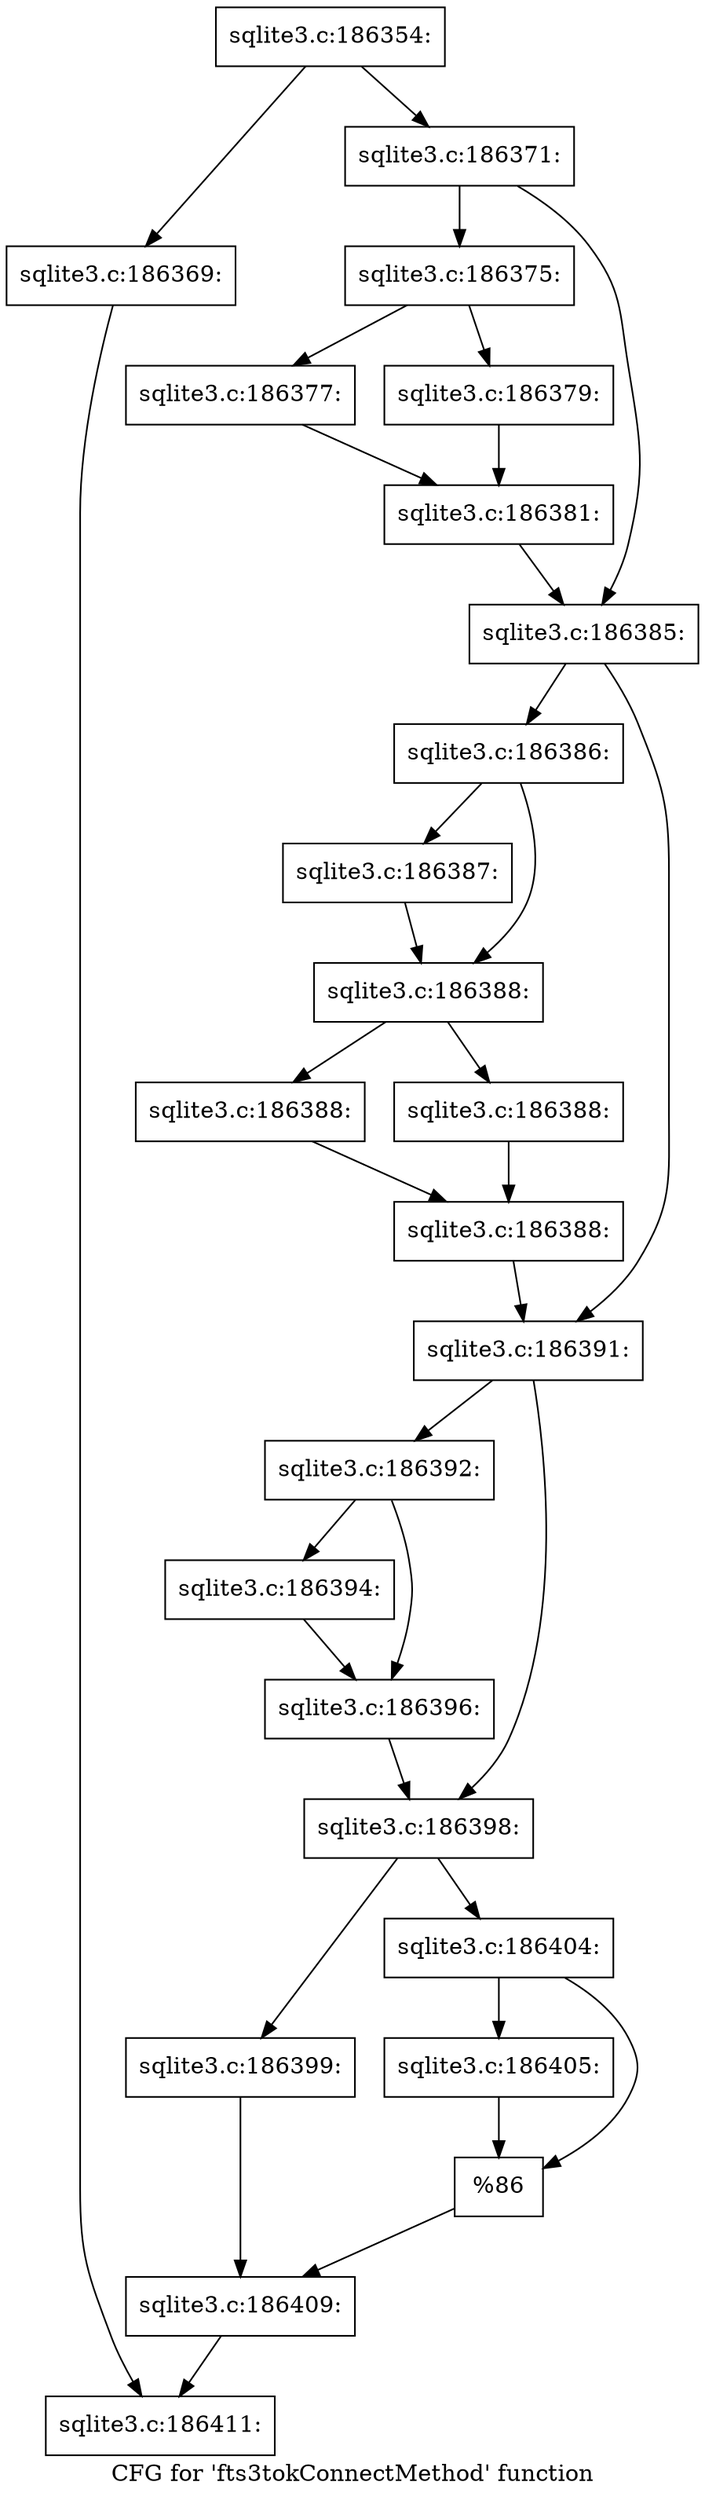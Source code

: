 digraph "CFG for 'fts3tokConnectMethod' function" {
	label="CFG for 'fts3tokConnectMethod' function";

	Node0x55c0fb3c89c0 [shape=record,label="{sqlite3.c:186354:}"];
	Node0x55c0fb3c89c0 -> Node0x55c0fb3cef60;
	Node0x55c0fb3c89c0 -> Node0x55c0fb3cefb0;
	Node0x55c0fb3cef60 [shape=record,label="{sqlite3.c:186369:}"];
	Node0x55c0fb3cef60 -> Node0x55c0f6c7ed20;
	Node0x55c0fb3cefb0 [shape=record,label="{sqlite3.c:186371:}"];
	Node0x55c0fb3cefb0 -> Node0x55c0f6c7ea80;
	Node0x55c0fb3cefb0 -> Node0x55c0fb3cfe90;
	Node0x55c0f6c7ea80 [shape=record,label="{sqlite3.c:186375:}"];
	Node0x55c0f6c7ea80 -> Node0x55c0fb3d07f0;
	Node0x55c0f6c7ea80 -> Node0x55c0fb3d0890;
	Node0x55c0fb3d07f0 [shape=record,label="{sqlite3.c:186377:}"];
	Node0x55c0fb3d07f0 -> Node0x55c0fb3d0840;
	Node0x55c0fb3d0890 [shape=record,label="{sqlite3.c:186379:}"];
	Node0x55c0fb3d0890 -> Node0x55c0fb3d0840;
	Node0x55c0fb3d0840 [shape=record,label="{sqlite3.c:186381:}"];
	Node0x55c0fb3d0840 -> Node0x55c0fb3cfe90;
	Node0x55c0fb3cfe90 [shape=record,label="{sqlite3.c:186385:}"];
	Node0x55c0fb3cfe90 -> Node0x55c0f6c7ea30;
	Node0x55c0fb3cfe90 -> Node0x55c0fb3d15c0;
	Node0x55c0f6c7ea30 [shape=record,label="{sqlite3.c:186386:}"];
	Node0x55c0f6c7ea30 -> Node0x55c0fb3d2050;
	Node0x55c0f6c7ea30 -> Node0x55c0fb3d20a0;
	Node0x55c0fb3d2050 [shape=record,label="{sqlite3.c:186387:}"];
	Node0x55c0fb3d2050 -> Node0x55c0fb3d20a0;
	Node0x55c0fb3d20a0 [shape=record,label="{sqlite3.c:186388:}"];
	Node0x55c0fb3d20a0 -> Node0x55c0fb3d2720;
	Node0x55c0fb3d20a0 -> Node0x55c0fb3d2770;
	Node0x55c0fb3d2720 [shape=record,label="{sqlite3.c:186388:}"];
	Node0x55c0fb3d2720 -> Node0x55c0fb3d27c0;
	Node0x55c0fb3d2770 [shape=record,label="{sqlite3.c:186388:}"];
	Node0x55c0fb3d2770 -> Node0x55c0fb3d27c0;
	Node0x55c0fb3d27c0 [shape=record,label="{sqlite3.c:186388:}"];
	Node0x55c0fb3d27c0 -> Node0x55c0fb3d15c0;
	Node0x55c0fb3d15c0 [shape=record,label="{sqlite3.c:186391:}"];
	Node0x55c0fb3d15c0 -> Node0x55c0fb3d3110;
	Node0x55c0fb3d15c0 -> Node0x55c0fb3d3160;
	Node0x55c0fb3d3110 [shape=record,label="{sqlite3.c:186392:}"];
	Node0x55c0fb3d3110 -> Node0x55c0fb3d3790;
	Node0x55c0fb3d3110 -> Node0x55c0fb3d37e0;
	Node0x55c0fb3d3790 [shape=record,label="{sqlite3.c:186394:}"];
	Node0x55c0fb3d3790 -> Node0x55c0fb3d37e0;
	Node0x55c0fb3d37e0 [shape=record,label="{sqlite3.c:186396:}"];
	Node0x55c0fb3d37e0 -> Node0x55c0fb3d3160;
	Node0x55c0fb3d3160 [shape=record,label="{sqlite3.c:186398:}"];
	Node0x55c0fb3d3160 -> Node0x55c0fb3d3ea0;
	Node0x55c0fb3d3160 -> Node0x55c0fb3d3f40;
	Node0x55c0fb3d3ea0 [shape=record,label="{sqlite3.c:186399:}"];
	Node0x55c0fb3d3ea0 -> Node0x55c0fb3d3ef0;
	Node0x55c0fb3d3f40 [shape=record,label="{sqlite3.c:186404:}"];
	Node0x55c0fb3d3f40 -> Node0x55c0fb3d5020;
	Node0x55c0fb3d3f40 -> Node0x55c0fb3d5070;
	Node0x55c0fb3d5020 [shape=record,label="{sqlite3.c:186405:}"];
	Node0x55c0fb3d5020 -> Node0x55c0fb3d5070;
	Node0x55c0fb3d5070 [shape=record,label="{%86}"];
	Node0x55c0fb3d5070 -> Node0x55c0fb3d3ef0;
	Node0x55c0fb3d3ef0 [shape=record,label="{sqlite3.c:186409:}"];
	Node0x55c0fb3d3ef0 -> Node0x55c0f6c7ed20;
	Node0x55c0f6c7ed20 [shape=record,label="{sqlite3.c:186411:}"];
}
